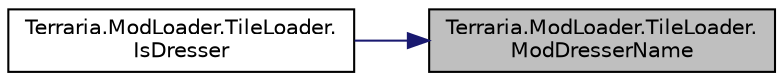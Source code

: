 digraph "Terraria.ModLoader.TileLoader.ModDresserName"
{
 // LATEX_PDF_SIZE
  edge [fontname="Helvetica",fontsize="10",labelfontname="Helvetica",labelfontsize="10"];
  node [fontname="Helvetica",fontsize="10",shape=record];
  rankdir="RL";
  Node1 [label="Terraria.ModLoader.TileLoader.\lModDresserName",height=0.2,width=0.4,color="black", fillcolor="grey75", style="filled", fontcolor="black",tooltip=" "];
  Node1 -> Node2 [dir="back",color="midnightblue",fontsize="10",style="solid",fontname="Helvetica"];
  Node2 [label="Terraria.ModLoader.TileLoader.\lIsDresser",height=0.2,width=0.4,color="black", fillcolor="white", style="filled",URL="$class_terraria_1_1_mod_loader_1_1_tile_loader.html#a2c97c48cae115f24c84b9ecaf4d1f742",tooltip=" "];
}
